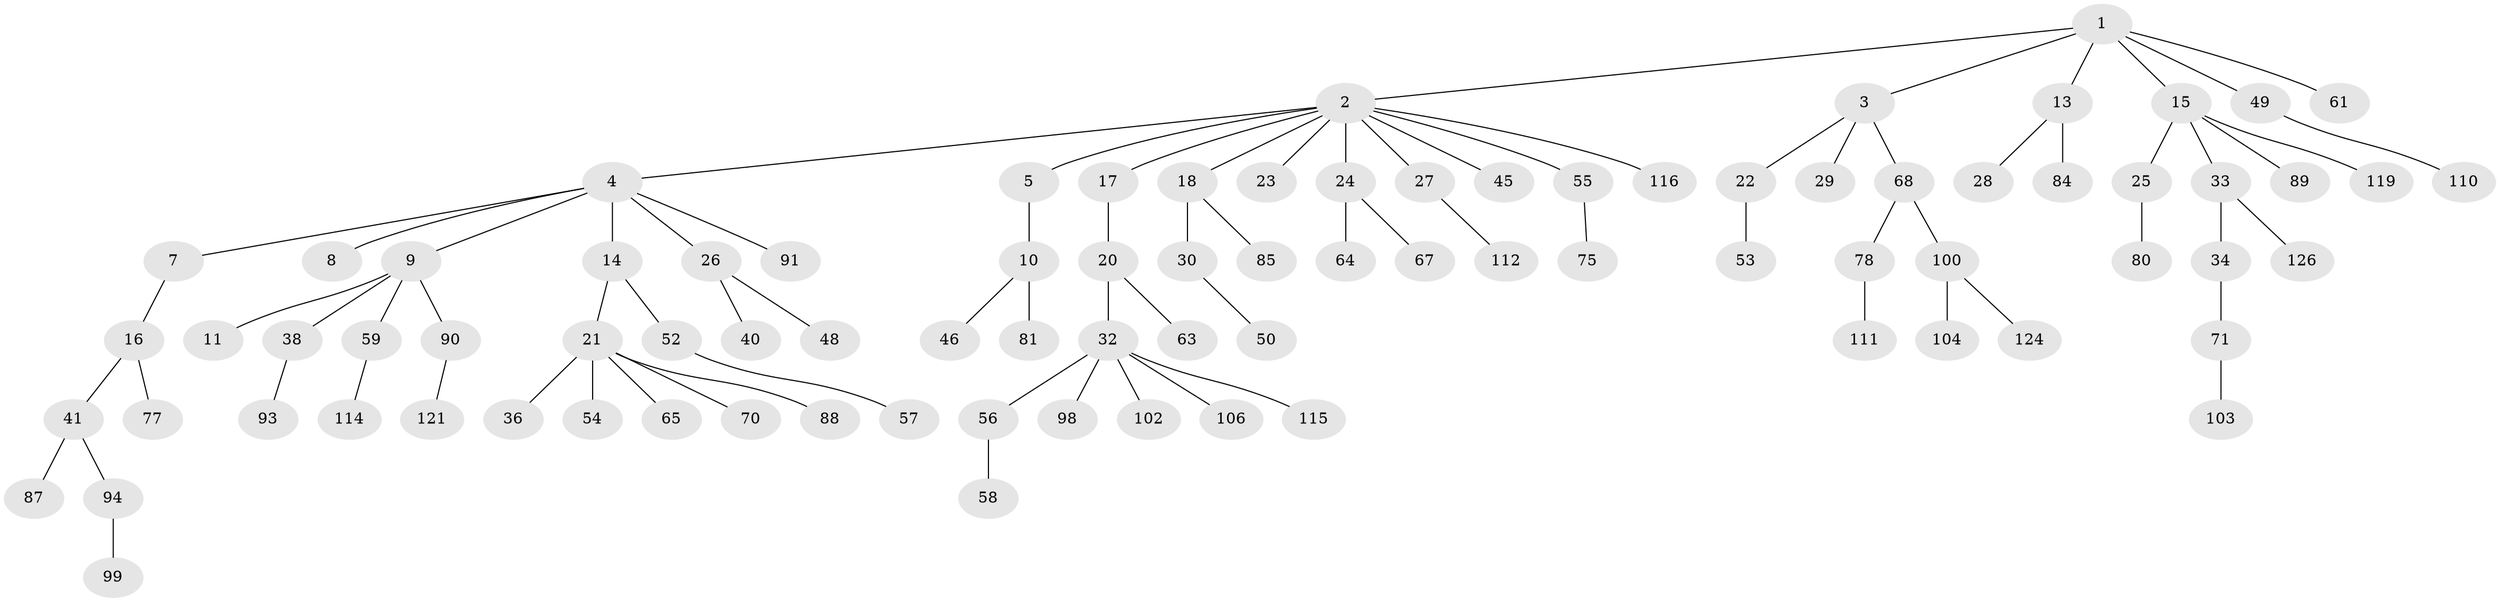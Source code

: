 // original degree distribution, {5: 0.03968253968253968, 8: 0.015873015873015872, 3: 0.15079365079365079, 2: 0.20634920634920634, 6: 0.007936507936507936, 4: 0.05555555555555555, 1: 0.5238095238095238}
// Generated by graph-tools (version 1.1) at 2025/42/03/06/25 10:42:02]
// undirected, 86 vertices, 85 edges
graph export_dot {
graph [start="1"]
  node [color=gray90,style=filled];
  1 [super="+12"];
  2 [super="+19"];
  3 [super="+6"];
  4 [super="+62"];
  5 [super="+35"];
  7 [super="+60"];
  8 [super="+95"];
  9 [super="+113"];
  10 [super="+107"];
  11;
  13;
  14 [super="+73"];
  15 [super="+51"];
  16 [super="+39"];
  17;
  18 [super="+82"];
  20 [super="+37"];
  21 [super="+31"];
  22;
  23;
  24;
  25 [super="+47"];
  26 [super="+44"];
  27 [super="+97"];
  28 [super="+105"];
  29 [super="+92"];
  30 [super="+69"];
  32 [super="+43"];
  33 [super="+72"];
  34;
  36;
  38;
  40 [super="+42"];
  41 [super="+123"];
  45 [super="+122"];
  46;
  48;
  49 [super="+86"];
  50 [super="+76"];
  52 [super="+74"];
  53 [super="+83"];
  54;
  55 [super="+117"];
  56;
  57 [super="+66"];
  58;
  59;
  61;
  63;
  64;
  65;
  67;
  68;
  70;
  71 [super="+108"];
  75;
  77;
  78 [super="+79"];
  80;
  81 [super="+96"];
  84 [super="+109"];
  85;
  87;
  88 [super="+120"];
  89;
  90 [super="+101"];
  91;
  93;
  94;
  98;
  99;
  100 [super="+118"];
  102;
  103;
  104;
  106;
  110;
  111;
  112;
  114;
  115 [super="+125"];
  116;
  119;
  121;
  124;
  126;
  1 -- 2;
  1 -- 3;
  1 -- 13;
  1 -- 15;
  1 -- 61;
  1 -- 49;
  2 -- 4;
  2 -- 5;
  2 -- 17;
  2 -- 18;
  2 -- 55;
  2 -- 116;
  2 -- 23;
  2 -- 24;
  2 -- 27;
  2 -- 45;
  3 -- 68;
  3 -- 29;
  3 -- 22;
  4 -- 7;
  4 -- 8;
  4 -- 9;
  4 -- 14;
  4 -- 26;
  4 -- 91;
  5 -- 10;
  7 -- 16;
  9 -- 11;
  9 -- 38;
  9 -- 59;
  9 -- 90;
  10 -- 46;
  10 -- 81;
  13 -- 28;
  13 -- 84;
  14 -- 21;
  14 -- 52;
  15 -- 25;
  15 -- 33;
  15 -- 89;
  15 -- 119;
  16 -- 77;
  16 -- 41;
  17 -- 20;
  18 -- 30;
  18 -- 85;
  20 -- 32;
  20 -- 63;
  21 -- 36;
  21 -- 65;
  21 -- 54;
  21 -- 70;
  21 -- 88;
  22 -- 53;
  24 -- 64;
  24 -- 67;
  25 -- 80;
  26 -- 40;
  26 -- 48;
  27 -- 112;
  30 -- 50;
  32 -- 98;
  32 -- 106;
  32 -- 115;
  32 -- 56;
  32 -- 102;
  33 -- 34;
  33 -- 126;
  34 -- 71;
  38 -- 93;
  41 -- 87;
  41 -- 94;
  49 -- 110;
  52 -- 57;
  55 -- 75;
  56 -- 58;
  59 -- 114;
  68 -- 78;
  68 -- 100;
  71 -- 103;
  78 -- 111;
  90 -- 121;
  94 -- 99;
  100 -- 104;
  100 -- 124;
}

